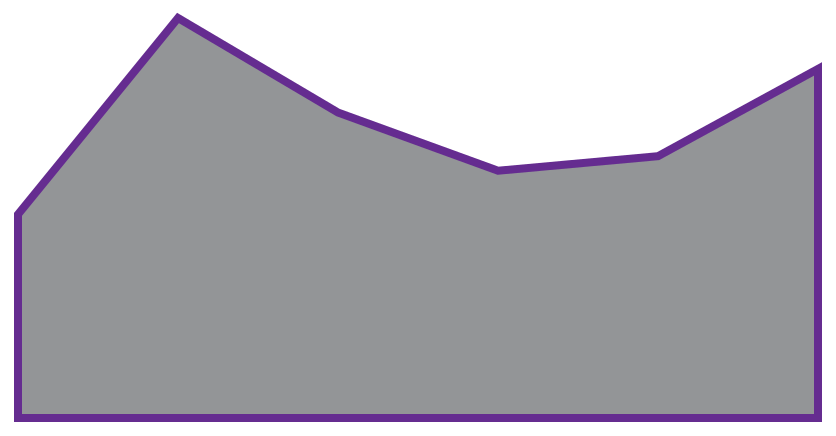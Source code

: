 {
  "$schema": "https://vega.github.io/schema/vega/v5.json",
  "width": 400,
  "height": 200,
  "padding": 5,

  "signals": [
    {
      "name": "defined", "value": true,
      "bind": {"input": "checkbox"}
    },
    {
      "name": "interpolate", "value": "linear",
      "bind": {
        "input": "select",
        "options": [
          "basis",
          "cardinal",
          "catmull-rom",
          "linear",
          "monotone",
          "natural",
          "step",
          "step-after",
          "step-before"
        ]
      }
    },
    {
      "name": "tension", "value": 0,
      "bind": {"input": "range", "min": 0, "max": 1, "step": 0.05}
    },
    {
      "name": "y2", "value": 0,
      "bind": {"input": "range", "min": 0, "max": 20, "step": 1}
    },
    { "name": "strokeWidth", "value": 4,
      "bind": {"input": "range", "min": 0, "max": 10, "step": 0.5} },
    { "name": "color", "value": "both",
      "bind": {"input": "radio", "options": ["fill", "stroke", "both"]} }
  ],

  "data": [
    {
      "name": "table",
      "values": [
        {"u": 1, "v": 28}, {"u": 2, "v": 55},
        {"u": 3, "v": 42}, {"u": 4, "v": 34},
        {"u": 5, "v": 36}, {"u": 6, "v": 48}
      ]
    }
  ],

  "scales": [
    {
      "name": "xscale",
      "type": "linear",
      "range": "width",
      "zero": false,
      "domain": {"data": "table", "field": "u"}
    },
    {
      "name": "yscale",
      "type": "linear",
      "range": "height",
      "nice": true,
      "zero": true,
      "domain": {"data": "table", "field": "v"}
    }
  ],

  "marks": [
    {
      "type": "area",
      "from": {"data": "table"},
      "encode": {
        "enter": {
          "fill": {"value": "#939597"},
          "stroke": {"value": "#652c90"}
        },
        "update": {
          "x": {"scale": "xscale", "field": "u"},
          "y": {"scale": "yscale", "field": "v"},
          "y2": {"scale": "yscale", "signal": "y2"},
          "defined": {"signal": "defined || datum.u !== 3"},
          "interpolate": {"signal": "interpolate"},
          "tension": {"signal": "tension"},
          "opacity": {"value": 1},
          "fillOpacity": {"signal": "color === 'fill' || color === 'both' ? 1 : 0"},
          "strokeOpacity": {"signal": "color === 'stroke' || color === 'both' ? 1 : 0"},
          "strokeWidth": {"signal": "strokeWidth"}
        },
        "hover": {
          "opacity": {"value": 0.5}
        }
      }
    }
  ]
}
